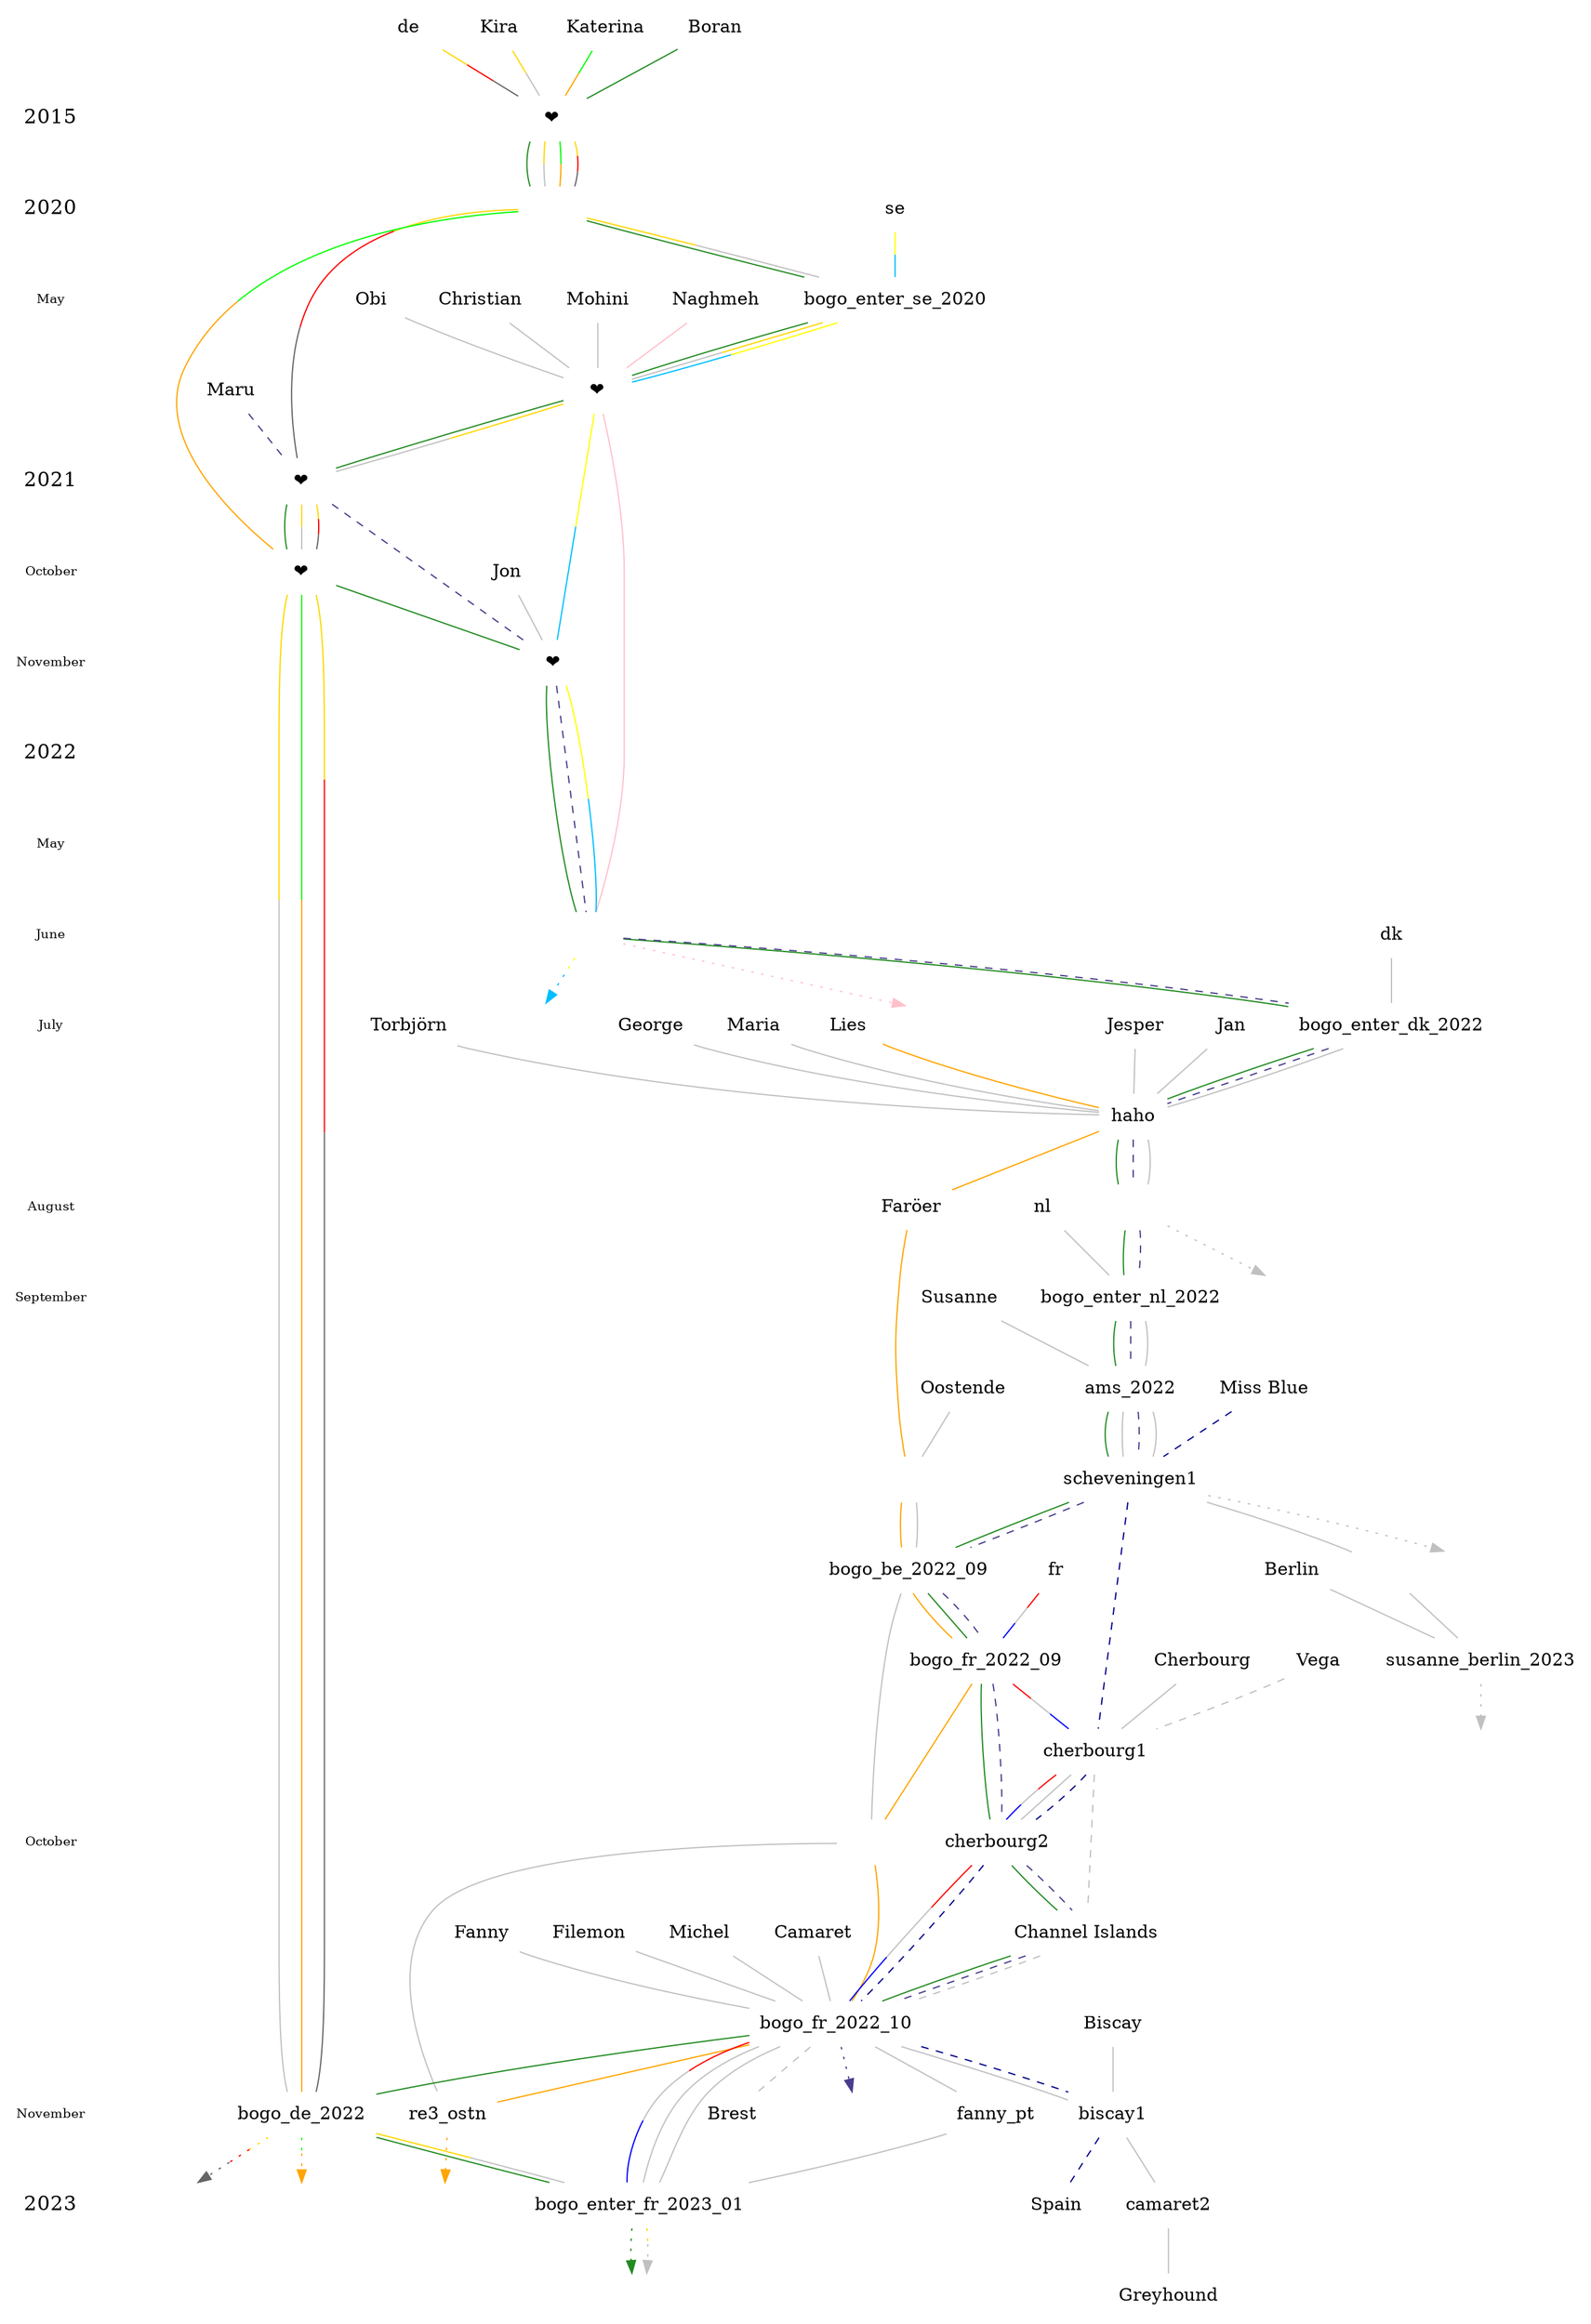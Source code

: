 digraph <Timelines> {

node [shape=none tooltip=""]

#
# Time
#
{
node [fontsize=10]
{ node [label=May]
<2020_05> <2022_05>
}
{ node [label=June]
<2022_06>
}
{ node [label=July]
<2022_07>
}
{ node [label=August]
<2022_08>
}
{ node [label=September]
<2022_09>
}
{ node [label=October]
<2021_10> <2022_10>
}
{ node [label=November]
<2021_11> <2022_11>
}
edge [style=invis]
node[fontsize=16]
2015 -> 2020 -> <2020_05> -> 2021 -> <2021_10> -> <2021_11> -> 2022 -> <2022_05> -> <2022_06> -> <2022_07> -> <2022_08> -> <2022_09> -> <2022_10> -> <2022_11> -> 2023
}

#
# Entities
#
de
se
dk
nl
fr
chis_2022 [label="Channel Islands"]
faro [label=Faröer]
ostn [label=Oostende]

kira [label=Kira]
katr [label=Katerina class=global_type_katr]
Jon
Obi
Christian
Mohini
Naghmeh
Jesper
Jan
Torbjörn
George
Maria
Fanny
Filemon
Michel
Susanne

Cherbourg
Camaret
Brest
Spain
Biscay
Berlin

miss_blue [label="Miss Blue"]
Vega
Greyhound
haho [tooltip=Hanstholm]

#
# invisibles
#
{ node [style=invis]
bogo_future de_future se_future dk_future lies_future nl_future maru_future katr_future naghmeh_future susanne_future
}

# Unions
{
node [label="❤️" ]
len_2015 bogo_se bogo_purch_maru visit_2021 bogo_simris
}

# Separations / Neutral
{
node [label=" "] 
bogo_exit_de_2020 bogo_exit_se_2022 bogo_exit_dk_2022 re1_ostn re2_ostn re1_diessen
}


#
# Timelines from here
#

edge [color=grey] # default edge color grey to recognize all which are not styled explicitly
edge [arrowhead=none]   # timelines have not arrowhead in all of their sections, except for the very last one (pointing to the future)


  lies [class=global_type_lies label=Lies]
{ edge [class=global_type_lies color=orange]
lies -> haho -> faro -> re1_ostn -> bogo_be_2022_09 -> bogo_fr_2022_09 -> re2_ostn -> bogo_fr_2022_10 -> re3_ostn

re3_ostn -> lies_future [style=dotted arrowhead=""]
}

  bogo [class=global_type_bogo label=Boran]
{ edge [class=global_type_bogo color=forestgreen] 

bogo -> len_2015 -> bogo_exit_de_2020 -> bogo_enter_se_2020 -> bogo_se -> bogo_purch_maru -> visit_2021 -> bogo_simris -> bogo_exit_se_2022 -> bogo_enter_dk_2022 -> haho -> bogo_exit_dk_2022 -> bogo_enter_nl_2022 -> ams_2022 -> scheveningen1 -> bogo_be_2022_09 -> bogo_fr_2022_09 -> cherbourg2 -> chis_2022 -> bogo_fr_2022_10 -> bogo_de_2022 -> bogo_enter_fr_2023_01

bogo_enter_fr_2023_01 -> bogo_future [style=dotted arrowhead=""]
}

# Susanne's lifeline
{ edge [class=global_type_sushoe]
Susanne -> ams_2022 -> scheveningen1 -> re1_diessen -> susanne_berlin_2023
Berlin -> susanne_berlin_2023
susanne_berlin_2023 -> susanne_future [style=dotted arrowhead=""]
}

# Kira's lifeline
{ edge [color="gold;0.5:silver" class=global_type_kira]

kira -> len_2015 -> bogo_exit_de_2020 -> bogo_enter_se_2020 -> bogo_se -> bogo_purch_maru -> visit_2021 -> bogo_de_2022 -> bogo_enter_fr_2023_01

bogo_enter_fr_2023_01 -> bogo_future [style=dotted arrowhead=""]
}

# Katerina's lifeline
{ edge [color="green;0.5:orange" class=global_type_katr]
katr -> len_2015 -> bogo_exit_de_2020 -> visit_2021 -> bogo_de_2022
bogo_de_2022 -> katr_future [style=dotted arrowhead=""]
}

{Mohini Christian Obi} -> bogo_se

Jon -> bogo_simris

{ edge [color=pink class=global_type_naghmeh]
Naghmeh -> bogo_se -> bogo_exit_se_2022
bogo_exit_se_2022 -> naghmeh_future [style=dotted arrowhead=""]
}

{Maria George Jesper Jan Torbjörn} -> haho

Fanny -> bogo_fr_2022_10 -> fanny_pt -> bogo_enter_fr_2023_01

  maru [class=global_type_maru label=Maru]
{ edge [class=global_type_maru color=darkslateblue style=dashed ]
  maru -> bogo_purch_maru -> bogo_simris -> bogo_exit_se_2022 -> bogo_enter_dk_2022 -> haho -> bogo_exit_dk_2022 -> bogo_enter_nl_2022 -> ams_2022 -> scheveningen1 -> bogo_be_2022_09 -> bogo_fr_2022_09 -> cherbourg2 -> chis_2022
->bogo_fr_2022_10
  bogo_fr_2022_10 -> maru_future [style=dotted arrowhead=""]
}

# DE timeline
{ edge [color="gold;0.33:red;0.33:grey40;0.33"]
de -> len_2015 -> bogo_exit_de_2020 -> bogo_purch_maru -> visit_2021 -> bogo_de_2022
bogo_de_2022 -> de_future [style=dotted arrowhead=""]
}

# SE timeline
{ edge [color="yellow;0.5:deepskyblue"]
se -> bogo_enter_se_2020 -> bogo_se -> bogo_simris -> bogo_exit_se_2022
bogo_exit_se_2022 -> se_future [style=dotted arrowhead=""]
}

# DK timeline
{
dk -> bogo_enter_dk_2022 -> haho -> bogo_exit_dk_2022
bogo_exit_dk_2022 -> dk_future [style=dotted arrowhead=""]
}

# NL timeline
{
nl -> bogo_enter_nl_2022 -> ams_2022 -> scheveningen1
scheveningen1 -> nl_future [style=dotted arrowhead=""]
}

# FR timeline
{ edge [color="red;0.33:silver;0.33:blue;0.33"]
fr -> bogo_fr_2022_09 -> cherbourg1 -> cherbourg2 -> bogo_fr_2022_10 -> bogo_enter_fr_2023_01 
}

Filemon -> bogo_fr_2022_10 -> biscay1 -> camaret2 -> Greyhound

Michel -> bogo_fr_2022_10 -> bogo_enter_fr_2023_01

ostn -> re1_ostn -> bogo_be_2022_09 -> re2_ostn -> re3_ostn

Camaret -> bogo_fr_2022_10 -> bogo_enter_fr_2023_01

Cherbourg -> cherbourg1 -> cherbourg2

Biscay -> biscay1

{ edge [color=darkblue style=dashed]
miss_blue -> scheveningen1 -> cherbourg1 -> cherbourg2 -> bogo_fr_2022_10 -> biscay1 -> Spain
}

{ edge [color=silver style=dashed]
Vega -> cherbourg1 -> chis_2022 -> bogo_fr_2022_10 -> Brest
#
}

# Time anchors (not every event needs to be anchored)
#
{rank=same <2020_05> bogo_enter_se_2020}
{rank=same <2021_10> visit_2021 }
{rank=same <2021_11> bogo_simris }
{rank=same <2022_06> bogo_exit_se_2022}
{rank=same <2022_07> bogo_enter_dk_2022}
{rank=same <2022_08> bogo_exit_dk_2022}
{rank=same <2022_09> bogo_enter_nl_2022}
{rank=same <2022_11> bogo_de_2022}
{rank=same 2023 bogo_enter_fr_2023_01}

}